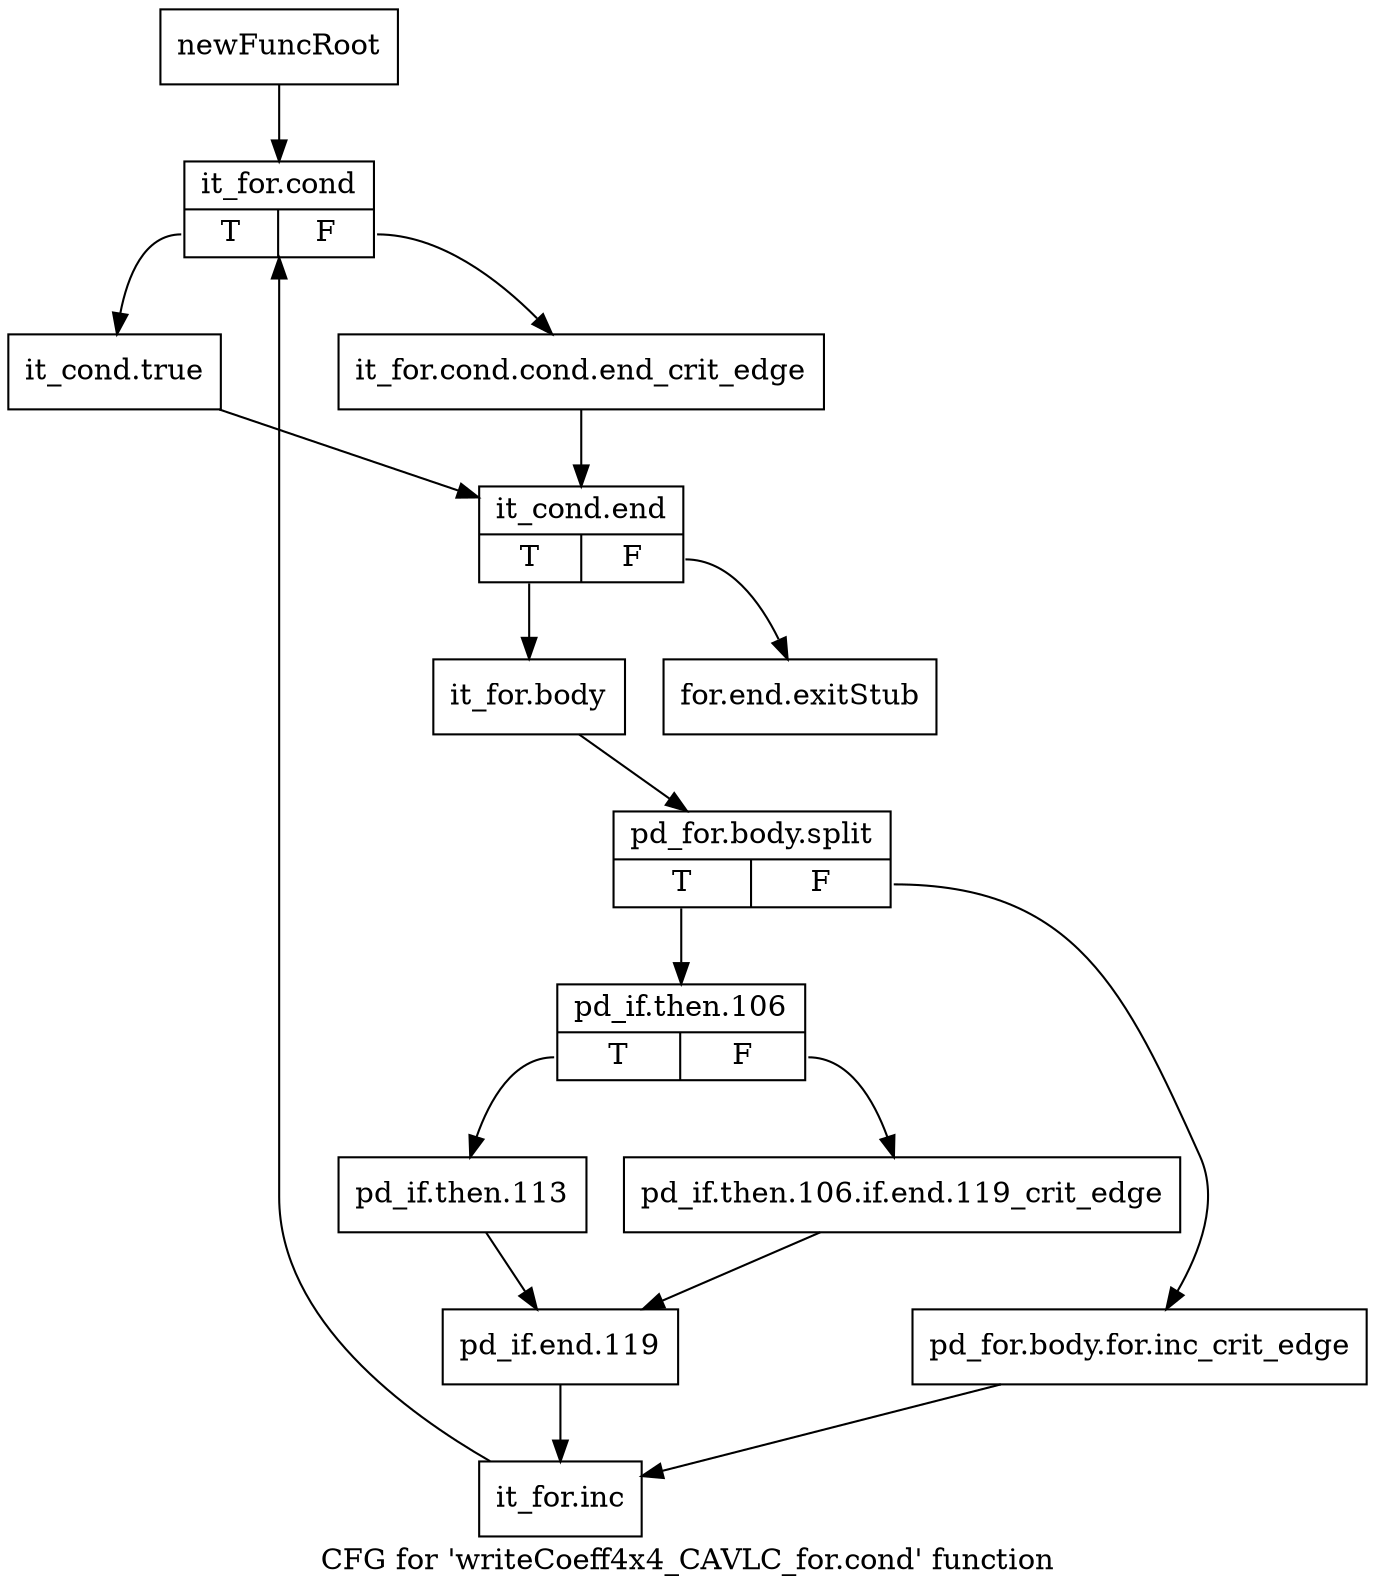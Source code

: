 digraph "CFG for 'writeCoeff4x4_CAVLC_for.cond' function" {
	label="CFG for 'writeCoeff4x4_CAVLC_for.cond' function";

	Node0x23b2e10 [shape=record,label="{newFuncRoot}"];
	Node0x23b2e10 -> Node0x23b2eb0;
	Node0x23b2e60 [shape=record,label="{for.end.exitStub}"];
	Node0x23b2eb0 [shape=record,label="{it_for.cond|{<s0>T|<s1>F}}"];
	Node0x23b2eb0:s0 -> Node0x23b2f50;
	Node0x23b2eb0:s1 -> Node0x23b2f00;
	Node0x23b2f00 [shape=record,label="{it_for.cond.cond.end_crit_edge}"];
	Node0x23b2f00 -> Node0x23b2fa0;
	Node0x23b2f50 [shape=record,label="{it_cond.true}"];
	Node0x23b2f50 -> Node0x23b2fa0;
	Node0x23b2fa0 [shape=record,label="{it_cond.end|{<s0>T|<s1>F}}"];
	Node0x23b2fa0:s0 -> Node0x23b2ff0;
	Node0x23b2fa0:s1 -> Node0x23b2e60;
	Node0x23b2ff0 [shape=record,label="{it_for.body}"];
	Node0x23b2ff0 -> Node0x34ee0f0;
	Node0x34ee0f0 [shape=record,label="{pd_for.body.split|{<s0>T|<s1>F}}"];
	Node0x34ee0f0:s0 -> Node0x23b3090;
	Node0x34ee0f0:s1 -> Node0x23b3040;
	Node0x23b3040 [shape=record,label="{pd_for.body.for.inc_crit_edge}"];
	Node0x23b3040 -> Node0x23b31d0;
	Node0x23b3090 [shape=record,label="{pd_if.then.106|{<s0>T|<s1>F}}"];
	Node0x23b3090:s0 -> Node0x23b3130;
	Node0x23b3090:s1 -> Node0x23b30e0;
	Node0x23b30e0 [shape=record,label="{pd_if.then.106.if.end.119_crit_edge}"];
	Node0x23b30e0 -> Node0x23b3180;
	Node0x23b3130 [shape=record,label="{pd_if.then.113}"];
	Node0x23b3130 -> Node0x23b3180;
	Node0x23b3180 [shape=record,label="{pd_if.end.119}"];
	Node0x23b3180 -> Node0x23b31d0;
	Node0x23b31d0 [shape=record,label="{it_for.inc}"];
	Node0x23b31d0 -> Node0x23b2eb0;
}
